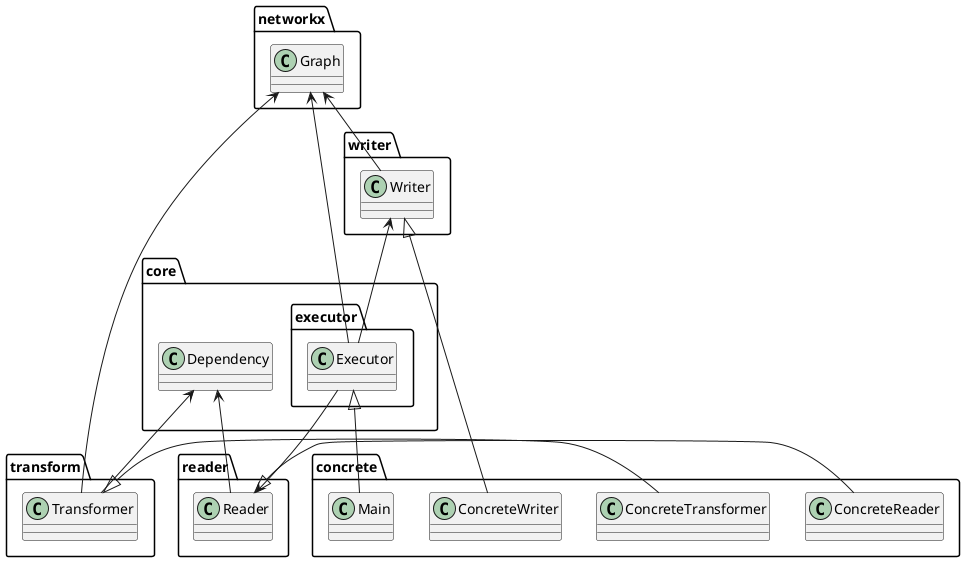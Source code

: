 @startuml

package core {
        class Dependency
}

package networkx {
        class Graph
}

package transform {
        class Transformer

        ' extenal
        Graph <-- Transformer
        Dependency <-- Transformer
}

package reader {
        class Reader

        ' external
        Dependency <-- Reader
}

package writer {
        class Writer

        ' external
        Graph <-- Writer
}

package core.executor {
        class Executor

        ' external
        Reader <-- Executor
        Graph  <-- Executor
        Writer <-- Executor
}

package concrete {
        class ConcreteReader
        class ConcreteTransformer
        class ConcreteWriter
        class Main

        ' external
        Reader <|- ConcreteReader
        Transformer <|- ConcreteTransformer
        Writer <|- ConcreteWriter
        Executor <|- Main
}

@enduml

